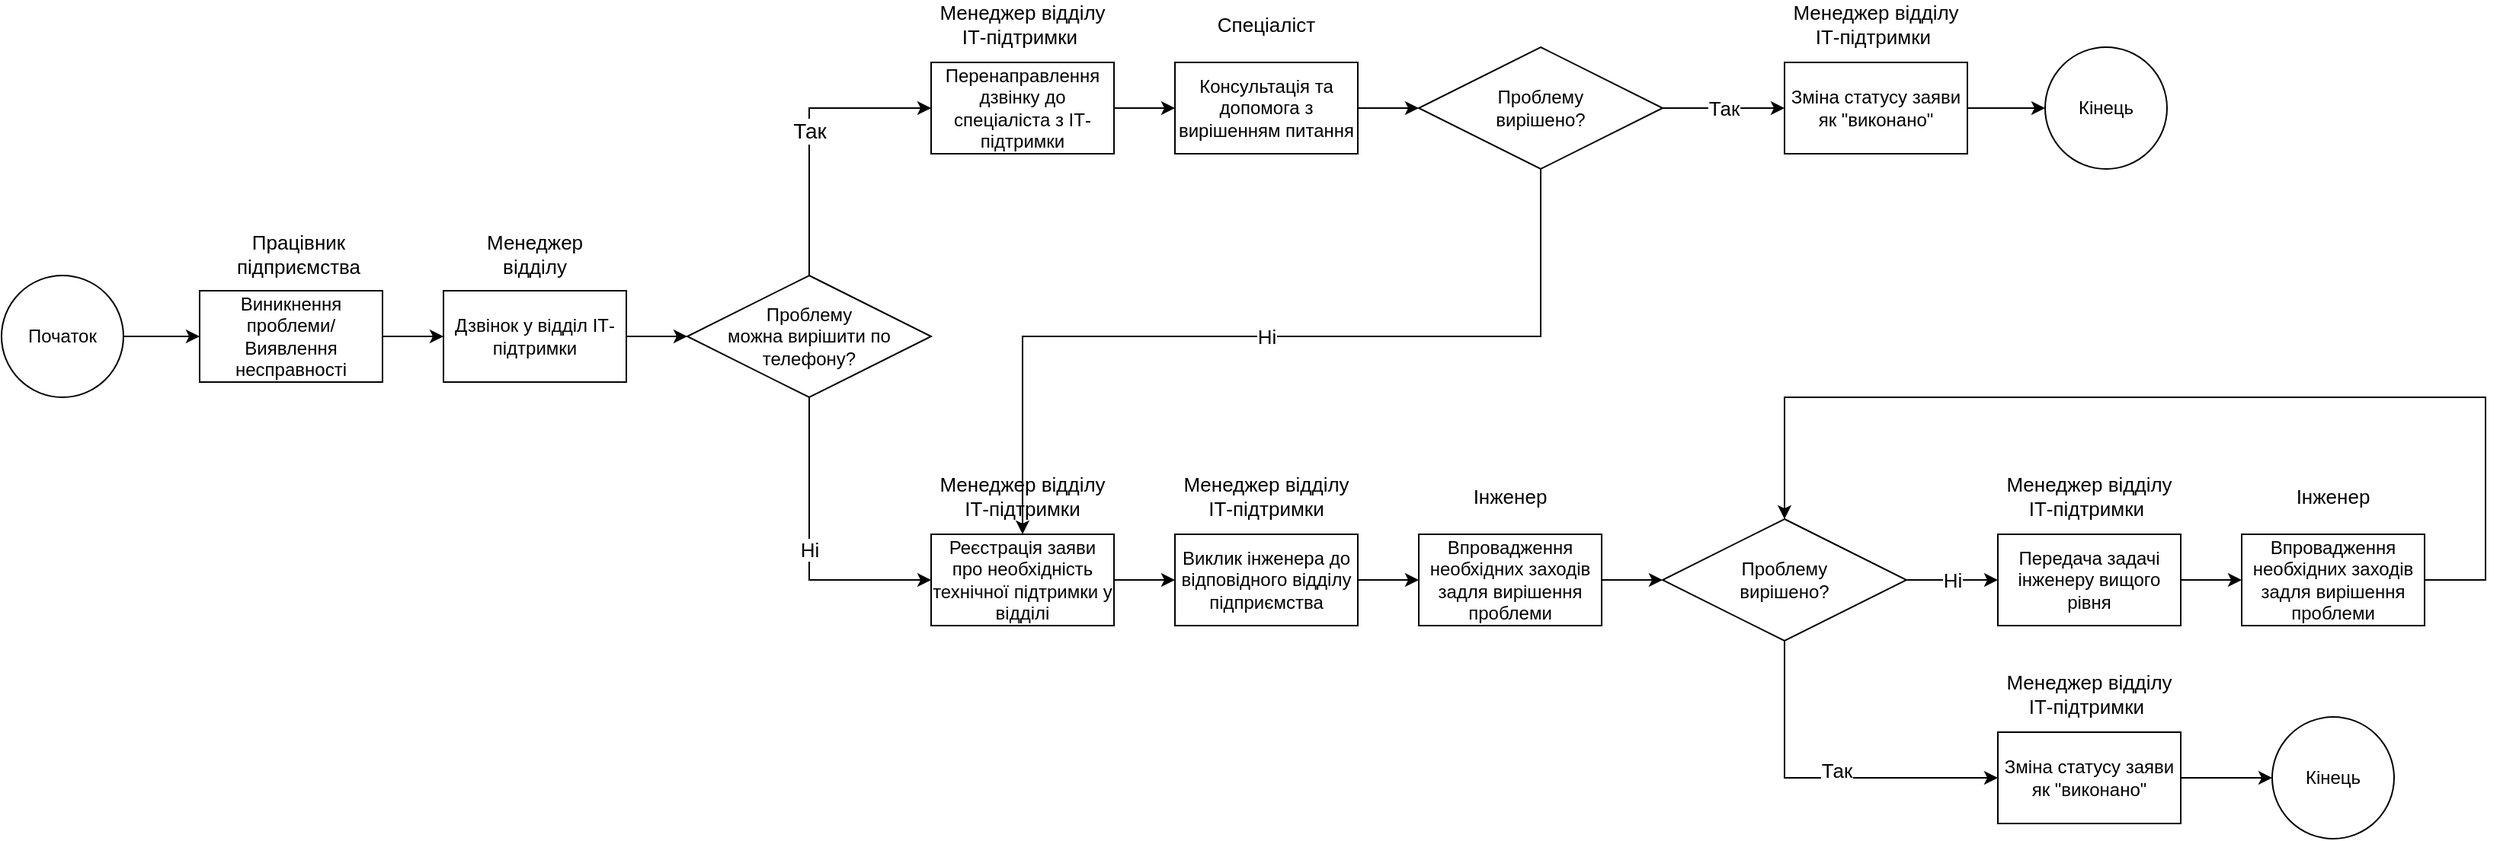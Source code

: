 <mxfile version="18.0.2" type="github">
  <diagram id="EP-uBbGpcZ63rwk2b_Wm" name="Page-1">
    <mxGraphModel dx="1240" dy="689" grid="1" gridSize="10" guides="1" tooltips="1" connect="1" arrows="1" fold="1" page="1" pageScale="1" pageWidth="1169" pageHeight="827" math="0" shadow="0">
      <root>
        <mxCell id="0" />
        <mxCell id="1" parent="0" />
        <mxCell id="LVynTK72GNAO64dXb74h-12" style="edgeStyle=orthogonalEdgeStyle;rounded=0;orthogonalLoop=1;jettySize=auto;html=1;exitX=1;exitY=0.5;exitDx=0;exitDy=0;entryX=0;entryY=0.5;entryDx=0;entryDy=0;" edge="1" parent="1" source="LVynTK72GNAO64dXb74h-1" target="LVynTK72GNAO64dXb74h-3">
          <mxGeometry relative="1" as="geometry" />
        </mxCell>
        <mxCell id="LVynTK72GNAO64dXb74h-1" value="Початок" style="ellipse;whiteSpace=wrap;html=1;aspect=fixed;" vertex="1" parent="1">
          <mxGeometry y="450" width="80" height="80" as="geometry" />
        </mxCell>
        <mxCell id="LVynTK72GNAO64dXb74h-2" value="Кінець" style="ellipse;whiteSpace=wrap;html=1;aspect=fixed;" vertex="1" parent="1">
          <mxGeometry x="1341" y="300" width="80" height="80" as="geometry" />
        </mxCell>
        <mxCell id="LVynTK72GNAO64dXb74h-13" style="edgeStyle=orthogonalEdgeStyle;rounded=0;orthogonalLoop=1;jettySize=auto;html=1;exitX=1;exitY=0.5;exitDx=0;exitDy=0;entryX=0;entryY=0.5;entryDx=0;entryDy=0;" edge="1" parent="1" source="LVynTK72GNAO64dXb74h-3" target="LVynTK72GNAO64dXb74h-4">
          <mxGeometry relative="1" as="geometry" />
        </mxCell>
        <mxCell id="LVynTK72GNAO64dXb74h-3" value="Виникнення проблеми/Виявлення несправності" style="rounded=0;whiteSpace=wrap;html=1;" vertex="1" parent="1">
          <mxGeometry x="130" y="460" width="120" height="60" as="geometry" />
        </mxCell>
        <mxCell id="LVynTK72GNAO64dXb74h-14" style="edgeStyle=orthogonalEdgeStyle;rounded=0;orthogonalLoop=1;jettySize=auto;html=1;exitX=1;exitY=0.5;exitDx=0;exitDy=0;entryX=0;entryY=0.5;entryDx=0;entryDy=0;" edge="1" parent="1" source="LVynTK72GNAO64dXb74h-4" target="LVynTK72GNAO64dXb74h-5">
          <mxGeometry relative="1" as="geometry">
            <mxPoint x="600.0" y="489.571" as="targetPoint" />
          </mxGeometry>
        </mxCell>
        <mxCell id="LVynTK72GNAO64dXb74h-4" value="Дзвінок у відділ ІТ-підтримки" style="rounded=0;whiteSpace=wrap;html=1;" vertex="1" parent="1">
          <mxGeometry x="290" y="460" width="120" height="60" as="geometry" />
        </mxCell>
        <mxCell id="LVynTK72GNAO64dXb74h-36" value="Ні" style="edgeStyle=orthogonalEdgeStyle;rounded=0;orthogonalLoop=1;jettySize=auto;html=1;exitX=0.5;exitY=1;exitDx=0;exitDy=0;entryX=0;entryY=0.5;entryDx=0;entryDy=0;fontSize=13;" edge="1" parent="1" source="LVynTK72GNAO64dXb74h-5" target="LVynTK72GNAO64dXb74h-11">
          <mxGeometry relative="1" as="geometry" />
        </mxCell>
        <mxCell id="LVynTK72GNAO64dXb74h-38" value="&lt;font style=&quot;font-size: 14px;&quot;&gt;Так&lt;/font&gt;" style="edgeStyle=orthogonalEdgeStyle;rounded=0;orthogonalLoop=1;jettySize=auto;html=1;exitX=0.5;exitY=0;exitDx=0;exitDy=0;entryX=0;entryY=0.5;entryDx=0;entryDy=0;" edge="1" parent="1" source="LVynTK72GNAO64dXb74h-5" target="LVynTK72GNAO64dXb74h-7">
          <mxGeometry relative="1" as="geometry" />
        </mxCell>
        <mxCell id="LVynTK72GNAO64dXb74h-5" value="Проблему &lt;br&gt;можна вирішити по телефону?" style="rhombus;whiteSpace=wrap;html=1;" vertex="1" parent="1">
          <mxGeometry x="450" y="450" width="160" height="80" as="geometry" />
        </mxCell>
        <mxCell id="LVynTK72GNAO64dXb74h-18" style="edgeStyle=orthogonalEdgeStyle;rounded=0;orthogonalLoop=1;jettySize=auto;html=1;exitX=1;exitY=0.5;exitDx=0;exitDy=0;entryX=0;entryY=0.5;entryDx=0;entryDy=0;" edge="1" parent="1" source="LVynTK72GNAO64dXb74h-7" target="LVynTK72GNAO64dXb74h-17">
          <mxGeometry relative="1" as="geometry" />
        </mxCell>
        <mxCell id="LVynTK72GNAO64dXb74h-7" value="Перенаправлення дзвінку до спеціаліста з ІТ-підтримки" style="rounded=0;whiteSpace=wrap;html=1;" vertex="1" parent="1">
          <mxGeometry x="610" y="310" width="120" height="60" as="geometry" />
        </mxCell>
        <mxCell id="LVynTK72GNAO64dXb74h-41" value="Ні" style="edgeStyle=orthogonalEdgeStyle;rounded=0;orthogonalLoop=1;jettySize=auto;html=1;exitX=0.5;exitY=1;exitDx=0;exitDy=0;entryX=0.5;entryY=0;entryDx=0;entryDy=0;fontSize=13;" edge="1" parent="1" source="LVynTK72GNAO64dXb74h-8" target="LVynTK72GNAO64dXb74h-11">
          <mxGeometry relative="1" as="geometry">
            <Array as="points">
              <mxPoint x="1010" y="490" />
              <mxPoint x="670" y="490" />
            </Array>
          </mxGeometry>
        </mxCell>
        <mxCell id="LVynTK72GNAO64dXb74h-50" value="Так" style="edgeStyle=orthogonalEdgeStyle;rounded=0;orthogonalLoop=1;jettySize=auto;html=1;exitX=1;exitY=0.5;exitDx=0;exitDy=0;entryX=0;entryY=0.5;entryDx=0;entryDy=0;fontSize=13;" edge="1" parent="1" source="LVynTK72GNAO64dXb74h-8" target="LVynTK72GNAO64dXb74h-42">
          <mxGeometry relative="1" as="geometry" />
        </mxCell>
        <mxCell id="LVynTK72GNAO64dXb74h-8" value="Проблему &lt;br&gt;вирішено?" style="rhombus;whiteSpace=wrap;html=1;" vertex="1" parent="1">
          <mxGeometry x="930" y="300" width="160" height="80" as="geometry" />
        </mxCell>
        <mxCell id="LVynTK72GNAO64dXb74h-45" style="edgeStyle=orthogonalEdgeStyle;rounded=0;orthogonalLoop=1;jettySize=auto;html=1;exitX=1;exitY=0.5;exitDx=0;exitDy=0;entryX=0;entryY=0.5;entryDx=0;entryDy=0;" edge="1" parent="1" source="LVynTK72GNAO64dXb74h-9" target="LVynTK72GNAO64dXb74h-44">
          <mxGeometry relative="1" as="geometry" />
        </mxCell>
        <mxCell id="LVynTK72GNAO64dXb74h-9" value="Передача задачі інженеру вищого рівня" style="rounded=0;whiteSpace=wrap;html=1;" vertex="1" parent="1">
          <mxGeometry x="1310" y="620" width="120" height="60" as="geometry" />
        </mxCell>
        <mxCell id="LVynTK72GNAO64dXb74h-24" style="edgeStyle=orthogonalEdgeStyle;rounded=0;orthogonalLoop=1;jettySize=auto;html=1;exitX=1;exitY=0.5;exitDx=0;exitDy=0;entryX=0;entryY=0.5;entryDx=0;entryDy=0;" edge="1" parent="1" source="LVynTK72GNAO64dXb74h-10" target="LVynTK72GNAO64dXb74h-23">
          <mxGeometry relative="1" as="geometry" />
        </mxCell>
        <mxCell id="LVynTK72GNAO64dXb74h-10" value="Виклик інженера до відповідного відділу підприємства" style="rounded=0;whiteSpace=wrap;html=1;" vertex="1" parent="1">
          <mxGeometry x="770" y="620" width="120" height="60" as="geometry" />
        </mxCell>
        <mxCell id="LVynTK72GNAO64dXb74h-22" style="edgeStyle=orthogonalEdgeStyle;rounded=0;orthogonalLoop=1;jettySize=auto;html=1;exitX=1;exitY=0.5;exitDx=0;exitDy=0;entryX=0;entryY=0.5;entryDx=0;entryDy=0;" edge="1" parent="1" source="LVynTK72GNAO64dXb74h-11" target="LVynTK72GNAO64dXb74h-10">
          <mxGeometry relative="1" as="geometry" />
        </mxCell>
        <mxCell id="LVynTK72GNAO64dXb74h-11" value="Реєстрація заяви про необхідність технічної підтримки у відділі" style="rounded=0;whiteSpace=wrap;html=1;" vertex="1" parent="1">
          <mxGeometry x="610" y="620" width="120" height="60" as="geometry" />
        </mxCell>
        <mxCell id="LVynTK72GNAO64dXb74h-40" style="edgeStyle=orthogonalEdgeStyle;rounded=0;orthogonalLoop=1;jettySize=auto;html=1;exitX=1;exitY=0.5;exitDx=0;exitDy=0;entryX=0;entryY=0.5;entryDx=0;entryDy=0;" edge="1" parent="1" source="LVynTK72GNAO64dXb74h-17" target="LVynTK72GNAO64dXb74h-8">
          <mxGeometry relative="1" as="geometry" />
        </mxCell>
        <mxCell id="LVynTK72GNAO64dXb74h-17" value="Консультація та допомога з вирішенням питання" style="rounded=0;whiteSpace=wrap;html=1;" vertex="1" parent="1">
          <mxGeometry x="770" y="310" width="120" height="60" as="geometry" />
        </mxCell>
        <mxCell id="LVynTK72GNAO64dXb74h-43" value="Ні" style="edgeStyle=orthogonalEdgeStyle;rounded=0;orthogonalLoop=1;jettySize=auto;html=1;exitX=1;exitY=0.5;exitDx=0;exitDy=0;entryX=0;entryY=0.5;entryDx=0;entryDy=0;fontSize=13;" edge="1" parent="1" source="LVynTK72GNAO64dXb74h-20" target="LVynTK72GNAO64dXb74h-9">
          <mxGeometry relative="1" as="geometry" />
        </mxCell>
        <mxCell id="LVynTK72GNAO64dXb74h-48" style="edgeStyle=orthogonalEdgeStyle;rounded=0;orthogonalLoop=1;jettySize=auto;html=1;exitX=0.5;exitY=1;exitDx=0;exitDy=0;entryX=0;entryY=0.5;entryDx=0;entryDy=0;" edge="1" parent="1" source="LVynTK72GNAO64dXb74h-20" target="LVynTK72GNAO64dXb74h-34">
          <mxGeometry relative="1" as="geometry" />
        </mxCell>
        <mxCell id="LVynTK72GNAO64dXb74h-51" value="Так" style="edgeLabel;html=1;align=center;verticalAlign=middle;resizable=0;points=[];fontSize=13;" vertex="1" connectable="0" parent="LVynTK72GNAO64dXb74h-48">
          <mxGeometry x="0.079" y="5" relative="1" as="geometry">
            <mxPoint as="offset" />
          </mxGeometry>
        </mxCell>
        <mxCell id="LVynTK72GNAO64dXb74h-20" value="Проблему &lt;br&gt;вирішено?" style="rhombus;whiteSpace=wrap;html=1;" vertex="1" parent="1">
          <mxGeometry x="1090" y="610" width="160" height="80" as="geometry" />
        </mxCell>
        <mxCell id="LVynTK72GNAO64dXb74h-39" style="edgeStyle=orthogonalEdgeStyle;rounded=0;orthogonalLoop=1;jettySize=auto;html=1;exitX=1;exitY=0.5;exitDx=0;exitDy=0;entryX=0;entryY=0.5;entryDx=0;entryDy=0;" edge="1" parent="1" source="LVynTK72GNAO64dXb74h-23" target="LVynTK72GNAO64dXb74h-20">
          <mxGeometry relative="1" as="geometry" />
        </mxCell>
        <mxCell id="LVynTK72GNAO64dXb74h-23" value="Впровадження необхідних заходів задля вирішення проблеми" style="rounded=0;whiteSpace=wrap;html=1;" vertex="1" parent="1">
          <mxGeometry x="930" y="620" width="120" height="60" as="geometry" />
        </mxCell>
        <mxCell id="LVynTK72GNAO64dXb74h-29" value="Кінець" style="ellipse;whiteSpace=wrap;html=1;aspect=fixed;" vertex="1" parent="1">
          <mxGeometry x="1490" y="740" width="80" height="80" as="geometry" />
        </mxCell>
        <mxCell id="LVynTK72GNAO64dXb74h-47" style="edgeStyle=orthogonalEdgeStyle;rounded=0;orthogonalLoop=1;jettySize=auto;html=1;exitX=1;exitY=0.5;exitDx=0;exitDy=0;entryX=0;entryY=0.5;entryDx=0;entryDy=0;" edge="1" parent="1" source="LVynTK72GNAO64dXb74h-34" target="LVynTK72GNAO64dXb74h-29">
          <mxGeometry relative="1" as="geometry">
            <mxPoint x="1480" y="749.571" as="targetPoint" />
          </mxGeometry>
        </mxCell>
        <mxCell id="LVynTK72GNAO64dXb74h-34" value="Зміна статусу заяви як &quot;виконано&quot;" style="rounded=0;whiteSpace=wrap;html=1;" vertex="1" parent="1">
          <mxGeometry x="1310" y="750" width="120" height="60" as="geometry" />
        </mxCell>
        <mxCell id="LVynTK72GNAO64dXb74h-49" style="edgeStyle=orthogonalEdgeStyle;rounded=0;orthogonalLoop=1;jettySize=auto;html=1;exitX=1;exitY=0.5;exitDx=0;exitDy=0;entryX=0;entryY=0.5;entryDx=0;entryDy=0;" edge="1" parent="1" source="LVynTK72GNAO64dXb74h-42" target="LVynTK72GNAO64dXb74h-2">
          <mxGeometry relative="1" as="geometry" />
        </mxCell>
        <mxCell id="LVynTK72GNAO64dXb74h-42" value="Зміна статусу заяви як &quot;виконано&quot;" style="rounded=0;whiteSpace=wrap;html=1;" vertex="1" parent="1">
          <mxGeometry x="1170" y="310" width="120" height="60" as="geometry" />
        </mxCell>
        <mxCell id="LVynTK72GNAO64dXb74h-46" style="edgeStyle=orthogonalEdgeStyle;rounded=0;orthogonalLoop=1;jettySize=auto;html=1;exitX=1;exitY=0.5;exitDx=0;exitDy=0;entryX=0.5;entryY=0;entryDx=0;entryDy=0;" edge="1" parent="1" source="LVynTK72GNAO64dXb74h-44" target="LVynTK72GNAO64dXb74h-20">
          <mxGeometry relative="1" as="geometry">
            <Array as="points">
              <mxPoint x="1630" y="650" />
              <mxPoint x="1630" y="530" />
              <mxPoint x="1170" y="530" />
            </Array>
          </mxGeometry>
        </mxCell>
        <mxCell id="LVynTK72GNAO64dXb74h-44" value="Впровадження необхідних заходів задля вирішення проблеми" style="rounded=0;whiteSpace=wrap;html=1;" vertex="1" parent="1">
          <mxGeometry x="1470" y="620" width="120" height="60" as="geometry" />
        </mxCell>
        <mxCell id="LVynTK72GNAO64dXb74h-52" value="Працівник підприємства" style="text;html=1;strokeColor=none;fillColor=none;align=center;verticalAlign=middle;whiteSpace=wrap;rounded=0;fontSize=13;" vertex="1" parent="1">
          <mxGeometry x="160" y="421" width="70" height="29" as="geometry" />
        </mxCell>
        <mxCell id="LVynTK72GNAO64dXb74h-53" value="Менеджер відділу" style="text;html=1;strokeColor=none;fillColor=none;align=center;verticalAlign=middle;whiteSpace=wrap;rounded=0;fontSize=13;" vertex="1" parent="1">
          <mxGeometry x="320" y="421" width="60" height="30" as="geometry" />
        </mxCell>
        <mxCell id="LVynTK72GNAO64dXb74h-54" value="Менеджер відділу ІТ-підтримки&amp;nbsp;" style="text;html=1;strokeColor=none;fillColor=none;align=center;verticalAlign=middle;whiteSpace=wrap;rounded=0;fontSize=13;" vertex="1" parent="1">
          <mxGeometry x="610" y="270" width="120" height="30" as="geometry" />
        </mxCell>
        <mxCell id="LVynTK72GNAO64dXb74h-55" value="Спеціаліст" style="text;html=1;strokeColor=none;fillColor=none;align=center;verticalAlign=middle;whiteSpace=wrap;rounded=0;fontSize=13;" vertex="1" parent="1">
          <mxGeometry x="800" y="270" width="60" height="30" as="geometry" />
        </mxCell>
        <mxCell id="LVynTK72GNAO64dXb74h-56" value="Менеджер відділу ІТ-підтримки" style="text;html=1;strokeColor=none;fillColor=none;align=center;verticalAlign=middle;whiteSpace=wrap;rounded=0;fontSize=13;" vertex="1" parent="1">
          <mxGeometry x="770" y="580" width="120" height="30" as="geometry" />
        </mxCell>
        <mxCell id="LVynTK72GNAO64dXb74h-57" value="Менеджер відділу ІТ-підтримки&amp;nbsp;" style="text;html=1;strokeColor=none;fillColor=none;align=center;verticalAlign=middle;whiteSpace=wrap;rounded=0;fontSize=13;" vertex="1" parent="1">
          <mxGeometry x="1170" y="270" width="120" height="30" as="geometry" />
        </mxCell>
        <mxCell id="LVynTK72GNAO64dXb74h-58" value="Менеджер відділу ІТ-підтримки&amp;nbsp;" style="text;html=1;strokeColor=none;fillColor=none;align=center;verticalAlign=middle;whiteSpace=wrap;rounded=0;fontSize=13;" vertex="1" parent="1">
          <mxGeometry x="1310" y="710" width="120" height="30" as="geometry" />
        </mxCell>
        <mxCell id="LVynTK72GNAO64dXb74h-60" value="Менеджер відділу ІТ-підтримки&amp;nbsp;" style="text;html=1;strokeColor=none;fillColor=none;align=center;verticalAlign=middle;whiteSpace=wrap;rounded=0;fontSize=13;" vertex="1" parent="1">
          <mxGeometry x="1310" y="580" width="120" height="30" as="geometry" />
        </mxCell>
        <mxCell id="LVynTK72GNAO64dXb74h-61" value="Інженер" style="text;html=1;strokeColor=none;fillColor=none;align=center;verticalAlign=middle;whiteSpace=wrap;rounded=0;fontSize=13;" vertex="1" parent="1">
          <mxGeometry x="1500" y="580" width="60" height="30" as="geometry" />
        </mxCell>
        <mxCell id="LVynTK72GNAO64dXb74h-62" value="Інженер" style="text;html=1;strokeColor=none;fillColor=none;align=center;verticalAlign=middle;whiteSpace=wrap;rounded=0;fontSize=13;" vertex="1" parent="1">
          <mxGeometry x="960" y="580" width="60" height="30" as="geometry" />
        </mxCell>
        <mxCell id="LVynTK72GNAO64dXb74h-64" value="Менеджер відділу ІТ-підтримки" style="text;html=1;strokeColor=none;fillColor=none;align=center;verticalAlign=middle;whiteSpace=wrap;rounded=0;fontSize=13;" vertex="1" parent="1">
          <mxGeometry x="610" y="580" width="120" height="30" as="geometry" />
        </mxCell>
      </root>
    </mxGraphModel>
  </diagram>
</mxfile>
